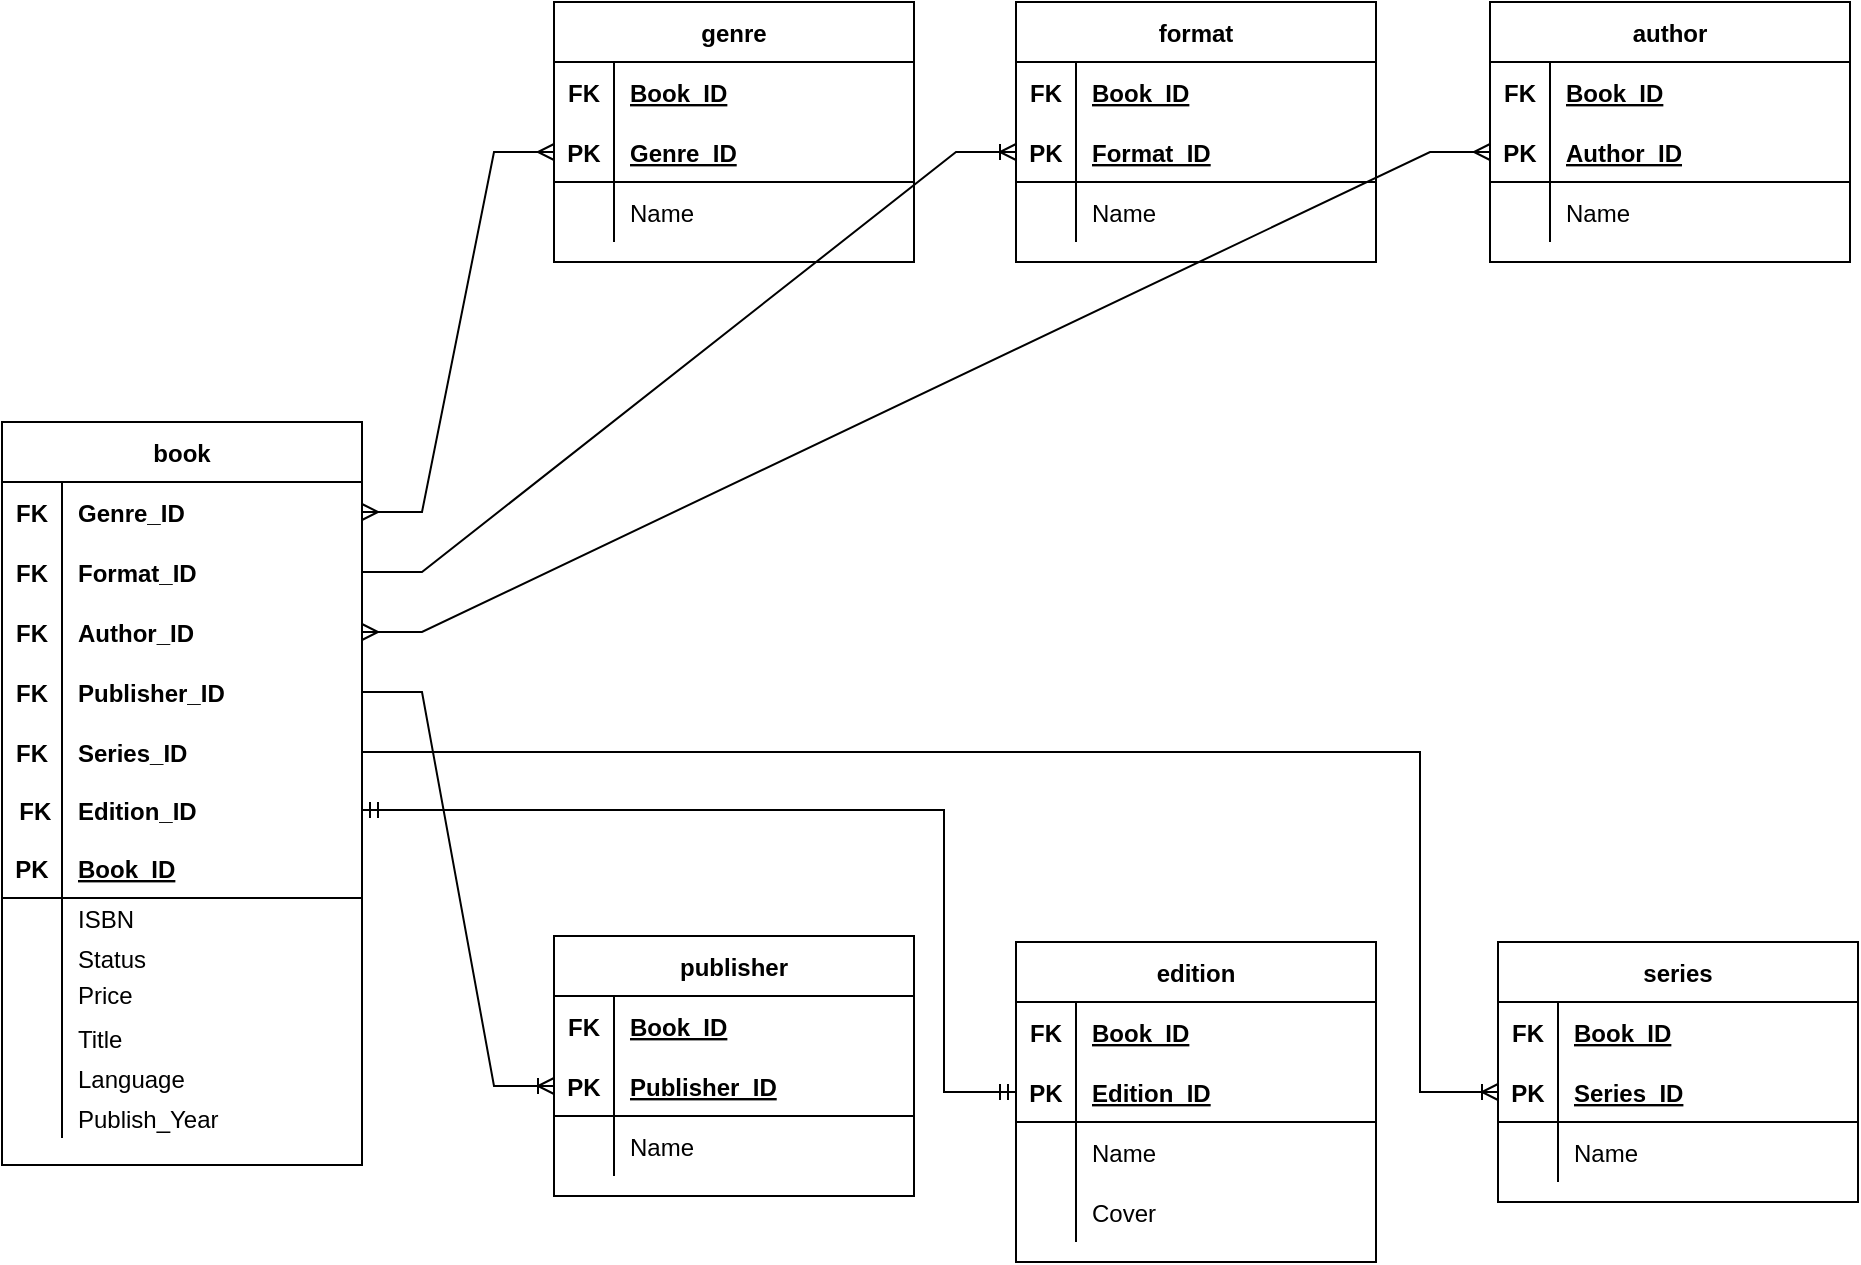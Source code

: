 <mxfile version="15.8.9" type="github">
  <diagram name="Page-1" id="ad52d381-51e7-2e0d-a935-2d0ddd2fd229">
    <mxGraphModel dx="1730" dy="927" grid="0" gridSize="10" guides="1" tooltips="1" connect="1" arrows="1" fold="1" page="1" pageScale="1" pageWidth="1100" pageHeight="850" background="none" math="0" shadow="0">
      <root>
        <mxCell id="0" />
        <mxCell id="1" parent="0" />
        <mxCell id="E-2vKQAkbis2uQc8l_NM-1" value="book" style="shape=table;startSize=30;container=1;collapsible=1;childLayout=tableLayout;fixedRows=1;rowLines=0;fontStyle=1;align=center;resizeLast=1;" parent="1" vertex="1">
          <mxGeometry x="83" y="328" width="180" height="371.444" as="geometry" />
        </mxCell>
        <mxCell id="GUo5Avm-NCkQz2e8P1mR-23" value="" style="shape=partialRectangle;collapsible=0;dropTarget=0;pointerEvents=0;fillColor=none;top=0;left=0;bottom=0;right=0;points=[[0,0.5],[1,0.5]];portConstraint=eastwest;" vertex="1" parent="E-2vKQAkbis2uQc8l_NM-1">
          <mxGeometry y="30" width="180" height="30" as="geometry" />
        </mxCell>
        <mxCell id="GUo5Avm-NCkQz2e8P1mR-24" value="FK" style="shape=partialRectangle;connectable=0;fillColor=none;top=0;left=0;bottom=0;right=0;editable=1;overflow=hidden;fontStyle=1" vertex="1" parent="GUo5Avm-NCkQz2e8P1mR-23">
          <mxGeometry width="30" height="30" as="geometry">
            <mxRectangle width="30" height="30" as="alternateBounds" />
          </mxGeometry>
        </mxCell>
        <mxCell id="GUo5Avm-NCkQz2e8P1mR-25" value="Genre_ID" style="shape=partialRectangle;connectable=0;fillColor=none;top=0;left=0;bottom=0;right=0;align=left;spacingLeft=6;overflow=hidden;fontStyle=1" vertex="1" parent="GUo5Avm-NCkQz2e8P1mR-23">
          <mxGeometry x="30" width="150" height="30" as="geometry">
            <mxRectangle width="150" height="30" as="alternateBounds" />
          </mxGeometry>
        </mxCell>
        <mxCell id="GUo5Avm-NCkQz2e8P1mR-26" value="" style="shape=partialRectangle;collapsible=0;dropTarget=0;pointerEvents=0;fillColor=none;top=0;left=0;bottom=0;right=0;points=[[0,0.5],[1,0.5]];portConstraint=eastwest;" vertex="1" parent="E-2vKQAkbis2uQc8l_NM-1">
          <mxGeometry y="60" width="180" height="30" as="geometry" />
        </mxCell>
        <mxCell id="GUo5Avm-NCkQz2e8P1mR-27" value="FK" style="shape=partialRectangle;connectable=0;fillColor=none;top=0;left=0;bottom=0;right=0;editable=1;overflow=hidden;fontStyle=1" vertex="1" parent="GUo5Avm-NCkQz2e8P1mR-26">
          <mxGeometry width="30" height="30" as="geometry">
            <mxRectangle width="30" height="30" as="alternateBounds" />
          </mxGeometry>
        </mxCell>
        <mxCell id="GUo5Avm-NCkQz2e8P1mR-28" value="Format_ID" style="shape=partialRectangle;connectable=0;fillColor=none;top=0;left=0;bottom=0;right=0;align=left;spacingLeft=6;overflow=hidden;fontStyle=1" vertex="1" parent="GUo5Avm-NCkQz2e8P1mR-26">
          <mxGeometry x="30" width="150" height="30" as="geometry">
            <mxRectangle width="150" height="30" as="alternateBounds" />
          </mxGeometry>
        </mxCell>
        <mxCell id="GUo5Avm-NCkQz2e8P1mR-29" value="" style="shape=partialRectangle;collapsible=0;dropTarget=0;pointerEvents=0;fillColor=none;top=0;left=0;bottom=0;right=0;points=[[0,0.5],[1,0.5]];portConstraint=eastwest;" vertex="1" parent="E-2vKQAkbis2uQc8l_NM-1">
          <mxGeometry y="90" width="180" height="30" as="geometry" />
        </mxCell>
        <mxCell id="GUo5Avm-NCkQz2e8P1mR-30" value="FK" style="shape=partialRectangle;connectable=0;fillColor=none;top=0;left=0;bottom=0;right=0;editable=1;overflow=hidden;fontStyle=1" vertex="1" parent="GUo5Avm-NCkQz2e8P1mR-29">
          <mxGeometry width="30" height="30" as="geometry">
            <mxRectangle width="30" height="30" as="alternateBounds" />
          </mxGeometry>
        </mxCell>
        <mxCell id="GUo5Avm-NCkQz2e8P1mR-31" value="Author_ID" style="shape=partialRectangle;connectable=0;fillColor=none;top=0;left=0;bottom=0;right=0;align=left;spacingLeft=6;overflow=hidden;fontStyle=1" vertex="1" parent="GUo5Avm-NCkQz2e8P1mR-29">
          <mxGeometry x="30" width="150" height="30" as="geometry">
            <mxRectangle width="150" height="30" as="alternateBounds" />
          </mxGeometry>
        </mxCell>
        <mxCell id="GUo5Avm-NCkQz2e8P1mR-32" value="" style="shape=partialRectangle;collapsible=0;dropTarget=0;pointerEvents=0;fillColor=none;top=0;left=0;bottom=0;right=0;points=[[0,0.5],[1,0.5]];portConstraint=eastwest;fontStyle=1" vertex="1" parent="E-2vKQAkbis2uQc8l_NM-1">
          <mxGeometry y="120" width="180" height="30" as="geometry" />
        </mxCell>
        <mxCell id="GUo5Avm-NCkQz2e8P1mR-33" value="FK" style="shape=partialRectangle;connectable=0;fillColor=none;top=0;left=0;bottom=0;right=0;editable=1;overflow=hidden;fontStyle=1" vertex="1" parent="GUo5Avm-NCkQz2e8P1mR-32">
          <mxGeometry width="30" height="30" as="geometry">
            <mxRectangle width="30" height="30" as="alternateBounds" />
          </mxGeometry>
        </mxCell>
        <mxCell id="GUo5Avm-NCkQz2e8P1mR-34" value="Publisher_ID" style="shape=partialRectangle;connectable=0;fillColor=none;top=0;left=0;bottom=0;right=0;align=left;spacingLeft=6;overflow=hidden;fontStyle=1" vertex="1" parent="GUo5Avm-NCkQz2e8P1mR-32">
          <mxGeometry x="30" width="150" height="30" as="geometry">
            <mxRectangle width="150" height="30" as="alternateBounds" />
          </mxGeometry>
        </mxCell>
        <mxCell id="GUo5Avm-NCkQz2e8P1mR-57" value="" style="shape=partialRectangle;collapsible=0;dropTarget=0;pointerEvents=0;fillColor=none;top=0;left=0;bottom=0;right=0;points=[[0,0.5],[1,0.5]];portConstraint=eastwest;" vertex="1" parent="E-2vKQAkbis2uQc8l_NM-1">
          <mxGeometry y="150" width="180" height="30" as="geometry" />
        </mxCell>
        <mxCell id="GUo5Avm-NCkQz2e8P1mR-58" value="FK" style="shape=partialRectangle;connectable=0;fillColor=none;top=0;left=0;bottom=0;right=0;editable=1;overflow=hidden;fontStyle=1" vertex="1" parent="GUo5Avm-NCkQz2e8P1mR-57">
          <mxGeometry width="30" height="30" as="geometry">
            <mxRectangle width="30" height="30" as="alternateBounds" />
          </mxGeometry>
        </mxCell>
        <mxCell id="GUo5Avm-NCkQz2e8P1mR-59" value="Series_ID" style="shape=partialRectangle;connectable=0;fillColor=none;top=0;left=0;bottom=0;right=0;align=left;spacingLeft=6;overflow=hidden;fontStyle=1" vertex="1" parent="GUo5Avm-NCkQz2e8P1mR-57">
          <mxGeometry x="30" width="150" height="30" as="geometry">
            <mxRectangle width="150" height="30" as="alternateBounds" />
          </mxGeometry>
        </mxCell>
        <mxCell id="GUo5Avm-NCkQz2e8P1mR-35" value="" style="shape=partialRectangle;collapsible=0;dropTarget=0;pointerEvents=0;fillColor=none;top=0;left=0;bottom=0;right=0;points=[[0,0.5],[1,0.5]];portConstraint=eastwest;" vertex="1" parent="E-2vKQAkbis2uQc8l_NM-1">
          <mxGeometry y="180" width="180" height="28" as="geometry" />
        </mxCell>
        <mxCell id="GUo5Avm-NCkQz2e8P1mR-36" value=" FK" style="shape=partialRectangle;connectable=0;fillColor=none;top=0;left=0;bottom=0;right=0;editable=1;overflow=hidden;fontStyle=1" vertex="1" parent="GUo5Avm-NCkQz2e8P1mR-35">
          <mxGeometry width="30" height="28" as="geometry">
            <mxRectangle width="30" height="28" as="alternateBounds" />
          </mxGeometry>
        </mxCell>
        <mxCell id="GUo5Avm-NCkQz2e8P1mR-37" value="Edition_ID" style="shape=partialRectangle;connectable=0;fillColor=none;top=0;left=0;bottom=0;right=0;align=left;spacingLeft=6;overflow=hidden;fontStyle=1" vertex="1" parent="GUo5Avm-NCkQz2e8P1mR-35">
          <mxGeometry x="30" width="150" height="28" as="geometry">
            <mxRectangle width="150" height="28" as="alternateBounds" />
          </mxGeometry>
        </mxCell>
        <mxCell id="E-2vKQAkbis2uQc8l_NM-2" value="" style="shape=partialRectangle;collapsible=0;dropTarget=0;pointerEvents=0;fillColor=none;top=0;left=0;bottom=1;right=0;points=[[0,0.5],[1,0.5]];portConstraint=eastwest;" parent="E-2vKQAkbis2uQc8l_NM-1" vertex="1">
          <mxGeometry y="208" width="180" height="30" as="geometry" />
        </mxCell>
        <mxCell id="E-2vKQAkbis2uQc8l_NM-3" value="PK" style="shape=partialRectangle;connectable=0;fillColor=none;top=0;left=0;bottom=0;right=0;fontStyle=1;overflow=hidden;" parent="E-2vKQAkbis2uQc8l_NM-2" vertex="1">
          <mxGeometry width="30" height="30" as="geometry">
            <mxRectangle width="30" height="30" as="alternateBounds" />
          </mxGeometry>
        </mxCell>
        <mxCell id="E-2vKQAkbis2uQc8l_NM-4" value="Book_ID" style="shape=partialRectangle;connectable=0;fillColor=none;top=0;left=0;bottom=0;right=0;align=left;spacingLeft=6;fontStyle=5;overflow=hidden;" parent="E-2vKQAkbis2uQc8l_NM-2" vertex="1">
          <mxGeometry x="30" width="150" height="30" as="geometry">
            <mxRectangle width="150" height="30" as="alternateBounds" />
          </mxGeometry>
        </mxCell>
        <mxCell id="E-2vKQAkbis2uQc8l_NM-5" value="" style="shape=partialRectangle;collapsible=0;dropTarget=0;pointerEvents=0;fillColor=none;top=0;left=0;bottom=0;right=0;points=[[0,0.5],[1,0.5]];portConstraint=eastwest;" parent="E-2vKQAkbis2uQc8l_NM-1" vertex="1">
          <mxGeometry y="238" width="180" height="20" as="geometry" />
        </mxCell>
        <mxCell id="E-2vKQAkbis2uQc8l_NM-6" value="" style="shape=partialRectangle;connectable=0;fillColor=none;top=0;left=0;bottom=0;right=0;editable=1;overflow=hidden;" parent="E-2vKQAkbis2uQc8l_NM-5" vertex="1">
          <mxGeometry width="30" height="20" as="geometry">
            <mxRectangle width="30" height="20" as="alternateBounds" />
          </mxGeometry>
        </mxCell>
        <mxCell id="E-2vKQAkbis2uQc8l_NM-7" value="ISBN" style="shape=partialRectangle;connectable=0;fillColor=none;top=0;left=0;bottom=0;right=0;align=left;spacingLeft=6;overflow=hidden;" parent="E-2vKQAkbis2uQc8l_NM-5" vertex="1">
          <mxGeometry x="30" width="150" height="20" as="geometry">
            <mxRectangle width="150" height="20" as="alternateBounds" />
          </mxGeometry>
        </mxCell>
        <mxCell id="E-2vKQAkbis2uQc8l_NM-8" value="" style="shape=partialRectangle;collapsible=0;dropTarget=0;pointerEvents=0;fillColor=none;top=0;left=0;bottom=0;right=0;points=[[0,0.5],[1,0.5]];portConstraint=eastwest;" parent="E-2vKQAkbis2uQc8l_NM-1" vertex="1">
          <mxGeometry y="258" width="180" height="20" as="geometry" />
        </mxCell>
        <mxCell id="E-2vKQAkbis2uQc8l_NM-9" value="" style="shape=partialRectangle;connectable=0;fillColor=none;top=0;left=0;bottom=0;right=0;editable=1;overflow=hidden;" parent="E-2vKQAkbis2uQc8l_NM-8" vertex="1">
          <mxGeometry width="30" height="20" as="geometry">
            <mxRectangle width="30" height="20" as="alternateBounds" />
          </mxGeometry>
        </mxCell>
        <mxCell id="E-2vKQAkbis2uQc8l_NM-10" value="Status" style="shape=partialRectangle;connectable=0;fillColor=none;top=0;left=0;bottom=0;right=0;align=left;spacingLeft=6;overflow=hidden;" parent="E-2vKQAkbis2uQc8l_NM-8" vertex="1">
          <mxGeometry x="30" width="150" height="20" as="geometry">
            <mxRectangle width="150" height="20" as="alternateBounds" />
          </mxGeometry>
        </mxCell>
        <mxCell id="E-2vKQAkbis2uQc8l_NM-11" value="" style="shape=partialRectangle;collapsible=0;dropTarget=0;pointerEvents=0;fillColor=none;top=0;left=0;bottom=0;right=0;points=[[0,0.5],[1,0.5]];portConstraint=eastwest;" parent="E-2vKQAkbis2uQc8l_NM-1" vertex="1">
          <mxGeometry y="278" width="180" height="20" as="geometry" />
        </mxCell>
        <mxCell id="E-2vKQAkbis2uQc8l_NM-12" value="" style="shape=partialRectangle;connectable=0;fillColor=none;top=0;left=0;bottom=0;right=0;editable=1;overflow=hidden;" parent="E-2vKQAkbis2uQc8l_NM-11" vertex="1">
          <mxGeometry width="30" height="20" as="geometry">
            <mxRectangle width="30" height="20" as="alternateBounds" />
          </mxGeometry>
        </mxCell>
        <mxCell id="E-2vKQAkbis2uQc8l_NM-13" value="Price&#xa;" style="shape=partialRectangle;connectable=0;fillColor=none;top=0;left=0;bottom=0;right=0;align=left;spacingLeft=6;overflow=hidden;" parent="E-2vKQAkbis2uQc8l_NM-11" vertex="1">
          <mxGeometry x="30" width="150" height="20" as="geometry">
            <mxRectangle width="150" height="20" as="alternateBounds" />
          </mxGeometry>
        </mxCell>
        <mxCell id="GUo5Avm-NCkQz2e8P1mR-8" value="" style="shape=partialRectangle;collapsible=0;dropTarget=0;pointerEvents=0;fillColor=none;top=0;left=0;bottom=0;right=0;points=[[0,0.5],[1,0.5]];portConstraint=eastwest;" vertex="1" parent="E-2vKQAkbis2uQc8l_NM-1">
          <mxGeometry y="298" width="180" height="20" as="geometry" />
        </mxCell>
        <mxCell id="GUo5Avm-NCkQz2e8P1mR-9" value="" style="shape=partialRectangle;connectable=0;fillColor=none;top=0;left=0;bottom=0;right=0;editable=1;overflow=hidden;" vertex="1" parent="GUo5Avm-NCkQz2e8P1mR-8">
          <mxGeometry width="30" height="20" as="geometry">
            <mxRectangle width="30" height="20" as="alternateBounds" />
          </mxGeometry>
        </mxCell>
        <mxCell id="GUo5Avm-NCkQz2e8P1mR-10" value="Title" style="shape=partialRectangle;connectable=0;fillColor=none;top=0;left=0;bottom=0;right=0;align=left;spacingLeft=6;overflow=hidden;" vertex="1" parent="GUo5Avm-NCkQz2e8P1mR-8">
          <mxGeometry x="30" width="150" height="20" as="geometry">
            <mxRectangle width="150" height="20" as="alternateBounds" />
          </mxGeometry>
        </mxCell>
        <mxCell id="GUo5Avm-NCkQz2e8P1mR-11" value="" style="shape=partialRectangle;collapsible=0;dropTarget=0;pointerEvents=0;fillColor=none;top=0;left=0;bottom=0;right=0;points=[[0,0.5],[1,0.5]];portConstraint=eastwest;" vertex="1" parent="E-2vKQAkbis2uQc8l_NM-1">
          <mxGeometry y="318" width="180" height="20" as="geometry" />
        </mxCell>
        <mxCell id="GUo5Avm-NCkQz2e8P1mR-12" value="" style="shape=partialRectangle;connectable=0;fillColor=none;top=0;left=0;bottom=0;right=0;editable=1;overflow=hidden;" vertex="1" parent="GUo5Avm-NCkQz2e8P1mR-11">
          <mxGeometry width="30" height="20" as="geometry">
            <mxRectangle width="30" height="20" as="alternateBounds" />
          </mxGeometry>
        </mxCell>
        <mxCell id="GUo5Avm-NCkQz2e8P1mR-13" value="Language" style="shape=partialRectangle;connectable=0;fillColor=none;top=0;left=0;bottom=0;right=0;align=left;spacingLeft=6;overflow=hidden;" vertex="1" parent="GUo5Avm-NCkQz2e8P1mR-11">
          <mxGeometry x="30" width="150" height="20" as="geometry">
            <mxRectangle width="150" height="20" as="alternateBounds" />
          </mxGeometry>
        </mxCell>
        <mxCell id="GUo5Avm-NCkQz2e8P1mR-14" value="" style="shape=partialRectangle;collapsible=0;dropTarget=0;pointerEvents=0;fillColor=none;top=0;left=0;bottom=0;right=0;points=[[0,0.5],[1,0.5]];portConstraint=eastwest;" vertex="1" parent="E-2vKQAkbis2uQc8l_NM-1">
          <mxGeometry y="338" width="180" height="20" as="geometry" />
        </mxCell>
        <mxCell id="GUo5Avm-NCkQz2e8P1mR-15" value="" style="shape=partialRectangle;connectable=0;fillColor=none;top=0;left=0;bottom=0;right=0;editable=1;overflow=hidden;" vertex="1" parent="GUo5Avm-NCkQz2e8P1mR-14">
          <mxGeometry width="30" height="20" as="geometry">
            <mxRectangle width="30" height="20" as="alternateBounds" />
          </mxGeometry>
        </mxCell>
        <mxCell id="GUo5Avm-NCkQz2e8P1mR-16" value="Publish_Year" style="shape=partialRectangle;connectable=0;fillColor=none;top=0;left=0;bottom=0;right=0;align=left;spacingLeft=6;overflow=hidden;" vertex="1" parent="GUo5Avm-NCkQz2e8P1mR-14">
          <mxGeometry x="30" width="150" height="20" as="geometry">
            <mxRectangle width="150" height="20" as="alternateBounds" />
          </mxGeometry>
        </mxCell>
        <mxCell id="E-2vKQAkbis2uQc8l_NM-14" value="author" style="shape=table;startSize=30;container=1;collapsible=1;childLayout=tableLayout;fixedRows=1;rowLines=0;fontStyle=1;align=center;resizeLast=1;" parent="1" vertex="1">
          <mxGeometry x="827" y="118" width="180" height="130" as="geometry" />
        </mxCell>
        <mxCell id="GUo5Avm-NCkQz2e8P1mR-54" value="" style="shape=partialRectangle;collapsible=0;dropTarget=0;pointerEvents=0;fillColor=none;top=0;left=0;bottom=0;right=0;points=[[0,0.5],[1,0.5]];portConstraint=eastwest;" vertex="1" parent="E-2vKQAkbis2uQc8l_NM-14">
          <mxGeometry y="30" width="180" height="30" as="geometry" />
        </mxCell>
        <mxCell id="GUo5Avm-NCkQz2e8P1mR-55" value="FK" style="shape=partialRectangle;connectable=0;fillColor=none;top=0;left=0;bottom=0;right=0;editable=1;overflow=hidden;fontStyle=1" vertex="1" parent="GUo5Avm-NCkQz2e8P1mR-54">
          <mxGeometry width="30" height="30" as="geometry">
            <mxRectangle width="30" height="30" as="alternateBounds" />
          </mxGeometry>
        </mxCell>
        <mxCell id="GUo5Avm-NCkQz2e8P1mR-56" value="Book_ID" style="shape=partialRectangle;connectable=0;fillColor=none;top=0;left=0;bottom=0;right=0;align=left;spacingLeft=6;overflow=hidden;fontStyle=5" vertex="1" parent="GUo5Avm-NCkQz2e8P1mR-54">
          <mxGeometry x="30" width="150" height="30" as="geometry">
            <mxRectangle width="150" height="30" as="alternateBounds" />
          </mxGeometry>
        </mxCell>
        <mxCell id="E-2vKQAkbis2uQc8l_NM-15" value="" style="shape=partialRectangle;collapsible=0;dropTarget=0;pointerEvents=0;fillColor=none;top=0;left=0;bottom=1;right=0;points=[[0,0.5],[1,0.5]];portConstraint=eastwest;" parent="E-2vKQAkbis2uQc8l_NM-14" vertex="1">
          <mxGeometry y="60" width="180" height="30" as="geometry" />
        </mxCell>
        <mxCell id="E-2vKQAkbis2uQc8l_NM-16" value="PK" style="shape=partialRectangle;connectable=0;fillColor=none;top=0;left=0;bottom=0;right=0;fontStyle=1;overflow=hidden;" parent="E-2vKQAkbis2uQc8l_NM-15" vertex="1">
          <mxGeometry width="30" height="30" as="geometry">
            <mxRectangle width="30" height="30" as="alternateBounds" />
          </mxGeometry>
        </mxCell>
        <mxCell id="E-2vKQAkbis2uQc8l_NM-17" value="Author_ID" style="shape=partialRectangle;connectable=0;fillColor=none;top=0;left=0;bottom=0;right=0;align=left;spacingLeft=6;fontStyle=5;overflow=hidden;" parent="E-2vKQAkbis2uQc8l_NM-15" vertex="1">
          <mxGeometry x="30" width="150" height="30" as="geometry">
            <mxRectangle width="150" height="30" as="alternateBounds" />
          </mxGeometry>
        </mxCell>
        <mxCell id="E-2vKQAkbis2uQc8l_NM-18" value="" style="shape=partialRectangle;collapsible=0;dropTarget=0;pointerEvents=0;fillColor=none;top=0;left=0;bottom=0;right=0;points=[[0,0.5],[1,0.5]];portConstraint=eastwest;" parent="E-2vKQAkbis2uQc8l_NM-14" vertex="1">
          <mxGeometry y="90" width="180" height="30" as="geometry" />
        </mxCell>
        <mxCell id="E-2vKQAkbis2uQc8l_NM-19" value="" style="shape=partialRectangle;connectable=0;fillColor=none;top=0;left=0;bottom=0;right=0;editable=1;overflow=hidden;" parent="E-2vKQAkbis2uQc8l_NM-18" vertex="1">
          <mxGeometry width="30" height="30" as="geometry">
            <mxRectangle width="30" height="30" as="alternateBounds" />
          </mxGeometry>
        </mxCell>
        <mxCell id="E-2vKQAkbis2uQc8l_NM-20" value="Name" style="shape=partialRectangle;connectable=0;fillColor=none;top=0;left=0;bottom=0;right=0;align=left;spacingLeft=6;overflow=hidden;" parent="E-2vKQAkbis2uQc8l_NM-18" vertex="1">
          <mxGeometry x="30" width="150" height="30" as="geometry">
            <mxRectangle width="150" height="30" as="alternateBounds" />
          </mxGeometry>
        </mxCell>
        <mxCell id="E-2vKQAkbis2uQc8l_NM-31" value="edition" style="shape=table;startSize=30;container=1;collapsible=1;childLayout=tableLayout;fixedRows=1;rowLines=0;fontStyle=1;align=center;resizeLast=1;" parent="1" vertex="1">
          <mxGeometry x="590" y="588" width="180" height="160" as="geometry" />
        </mxCell>
        <mxCell id="GUo5Avm-NCkQz2e8P1mR-39" value="" style="shape=partialRectangle;collapsible=0;dropTarget=0;pointerEvents=0;fillColor=none;top=0;left=0;bottom=0;right=0;points=[[0,0.5],[1,0.5]];portConstraint=eastwest;" vertex="1" parent="E-2vKQAkbis2uQc8l_NM-31">
          <mxGeometry y="30" width="180" height="30" as="geometry" />
        </mxCell>
        <mxCell id="GUo5Avm-NCkQz2e8P1mR-40" value="FK" style="shape=partialRectangle;connectable=0;fillColor=none;top=0;left=0;bottom=0;right=0;editable=1;overflow=hidden;fontStyle=1" vertex="1" parent="GUo5Avm-NCkQz2e8P1mR-39">
          <mxGeometry width="30" height="30" as="geometry">
            <mxRectangle width="30" height="30" as="alternateBounds" />
          </mxGeometry>
        </mxCell>
        <mxCell id="GUo5Avm-NCkQz2e8P1mR-41" value="Book_ID" style="shape=partialRectangle;connectable=0;fillColor=none;top=0;left=0;bottom=0;right=0;align=left;spacingLeft=6;overflow=hidden;fontStyle=5" vertex="1" parent="GUo5Avm-NCkQz2e8P1mR-39">
          <mxGeometry x="30" width="150" height="30" as="geometry">
            <mxRectangle width="150" height="30" as="alternateBounds" />
          </mxGeometry>
        </mxCell>
        <mxCell id="E-2vKQAkbis2uQc8l_NM-32" value="" style="shape=partialRectangle;collapsible=0;dropTarget=0;pointerEvents=0;fillColor=none;top=0;left=0;bottom=1;right=0;points=[[0,0.5],[1,0.5]];portConstraint=eastwest;" parent="E-2vKQAkbis2uQc8l_NM-31" vertex="1">
          <mxGeometry y="60" width="180" height="30" as="geometry" />
        </mxCell>
        <mxCell id="E-2vKQAkbis2uQc8l_NM-33" value="PK" style="shape=partialRectangle;connectable=0;fillColor=none;top=0;left=0;bottom=0;right=0;fontStyle=1;overflow=hidden;" parent="E-2vKQAkbis2uQc8l_NM-32" vertex="1">
          <mxGeometry width="30" height="30" as="geometry">
            <mxRectangle width="30" height="30" as="alternateBounds" />
          </mxGeometry>
        </mxCell>
        <mxCell id="E-2vKQAkbis2uQc8l_NM-34" value="Edition_ID" style="shape=partialRectangle;connectable=0;fillColor=none;top=0;left=0;bottom=0;right=0;align=left;spacingLeft=6;fontStyle=5;overflow=hidden;" parent="E-2vKQAkbis2uQc8l_NM-32" vertex="1">
          <mxGeometry x="30" width="150" height="30" as="geometry">
            <mxRectangle width="150" height="30" as="alternateBounds" />
          </mxGeometry>
        </mxCell>
        <mxCell id="E-2vKQAkbis2uQc8l_NM-35" value="" style="shape=partialRectangle;collapsible=0;dropTarget=0;pointerEvents=0;fillColor=none;top=0;left=0;bottom=0;right=0;points=[[0,0.5],[1,0.5]];portConstraint=eastwest;" parent="E-2vKQAkbis2uQc8l_NM-31" vertex="1">
          <mxGeometry y="90" width="180" height="30" as="geometry" />
        </mxCell>
        <mxCell id="E-2vKQAkbis2uQc8l_NM-36" value="" style="shape=partialRectangle;connectable=0;fillColor=none;top=0;left=0;bottom=0;right=0;editable=1;overflow=hidden;" parent="E-2vKQAkbis2uQc8l_NM-35" vertex="1">
          <mxGeometry width="30" height="30" as="geometry">
            <mxRectangle width="30" height="30" as="alternateBounds" />
          </mxGeometry>
        </mxCell>
        <mxCell id="E-2vKQAkbis2uQc8l_NM-37" value="Name" style="shape=partialRectangle;connectable=0;fillColor=none;top=0;left=0;bottom=0;right=0;align=left;spacingLeft=6;overflow=hidden;" parent="E-2vKQAkbis2uQc8l_NM-35" vertex="1">
          <mxGeometry x="30" width="150" height="30" as="geometry">
            <mxRectangle width="150" height="30" as="alternateBounds" />
          </mxGeometry>
        </mxCell>
        <mxCell id="E-2vKQAkbis2uQc8l_NM-38" value="" style="shape=partialRectangle;collapsible=0;dropTarget=0;pointerEvents=0;fillColor=none;top=0;left=0;bottom=0;right=0;points=[[0,0.5],[1,0.5]];portConstraint=eastwest;" parent="E-2vKQAkbis2uQc8l_NM-31" vertex="1">
          <mxGeometry y="120" width="180" height="30" as="geometry" />
        </mxCell>
        <mxCell id="E-2vKQAkbis2uQc8l_NM-39" value="" style="shape=partialRectangle;connectable=0;fillColor=none;top=0;left=0;bottom=0;right=0;editable=1;overflow=hidden;" parent="E-2vKQAkbis2uQc8l_NM-38" vertex="1">
          <mxGeometry width="30" height="30" as="geometry">
            <mxRectangle width="30" height="30" as="alternateBounds" />
          </mxGeometry>
        </mxCell>
        <mxCell id="E-2vKQAkbis2uQc8l_NM-40" value="Cover" style="shape=partialRectangle;connectable=0;fillColor=none;top=0;left=0;bottom=0;right=0;align=left;spacingLeft=6;overflow=hidden;" parent="E-2vKQAkbis2uQc8l_NM-38" vertex="1">
          <mxGeometry x="30" width="150" height="30" as="geometry">
            <mxRectangle width="150" height="30" as="alternateBounds" />
          </mxGeometry>
        </mxCell>
        <mxCell id="E-2vKQAkbis2uQc8l_NM-45" value="series" style="shape=table;startSize=30;container=1;collapsible=1;childLayout=tableLayout;fixedRows=1;rowLines=0;fontStyle=1;align=center;resizeLast=1;" parent="1" vertex="1">
          <mxGeometry x="831" y="588" width="180" height="130" as="geometry" />
        </mxCell>
        <mxCell id="GUo5Avm-NCkQz2e8P1mR-45" value="" style="shape=partialRectangle;collapsible=0;dropTarget=0;pointerEvents=0;fillColor=none;top=0;left=0;bottom=0;right=0;points=[[0,0.5],[1,0.5]];portConstraint=eastwest;" vertex="1" parent="E-2vKQAkbis2uQc8l_NM-45">
          <mxGeometry y="30" width="180" height="30" as="geometry" />
        </mxCell>
        <mxCell id="GUo5Avm-NCkQz2e8P1mR-46" value="FK" style="shape=partialRectangle;connectable=0;fillColor=none;top=0;left=0;bottom=0;right=0;editable=1;overflow=hidden;fontStyle=1" vertex="1" parent="GUo5Avm-NCkQz2e8P1mR-45">
          <mxGeometry width="30" height="30" as="geometry">
            <mxRectangle width="30" height="30" as="alternateBounds" />
          </mxGeometry>
        </mxCell>
        <mxCell id="GUo5Avm-NCkQz2e8P1mR-47" value="Book_ID" style="shape=partialRectangle;connectable=0;fillColor=none;top=0;left=0;bottom=0;right=0;align=left;spacingLeft=6;overflow=hidden;fontStyle=5" vertex="1" parent="GUo5Avm-NCkQz2e8P1mR-45">
          <mxGeometry x="30" width="150" height="30" as="geometry">
            <mxRectangle width="150" height="30" as="alternateBounds" />
          </mxGeometry>
        </mxCell>
        <mxCell id="E-2vKQAkbis2uQc8l_NM-46" value="" style="shape=partialRectangle;collapsible=0;dropTarget=0;pointerEvents=0;fillColor=none;top=0;left=0;bottom=1;right=0;points=[[0,0.5],[1,0.5]];portConstraint=eastwest;" parent="E-2vKQAkbis2uQc8l_NM-45" vertex="1">
          <mxGeometry y="60" width="180" height="30" as="geometry" />
        </mxCell>
        <mxCell id="E-2vKQAkbis2uQc8l_NM-47" value="PK" style="shape=partialRectangle;connectable=0;fillColor=none;top=0;left=0;bottom=0;right=0;fontStyle=1;overflow=hidden;" parent="E-2vKQAkbis2uQc8l_NM-46" vertex="1">
          <mxGeometry width="30" height="30" as="geometry">
            <mxRectangle width="30" height="30" as="alternateBounds" />
          </mxGeometry>
        </mxCell>
        <mxCell id="E-2vKQAkbis2uQc8l_NM-48" value="Series_ID" style="shape=partialRectangle;connectable=0;fillColor=none;top=0;left=0;bottom=0;right=0;align=left;spacingLeft=6;fontStyle=5;overflow=hidden;" parent="E-2vKQAkbis2uQc8l_NM-46" vertex="1">
          <mxGeometry x="30" width="150" height="30" as="geometry">
            <mxRectangle width="150" height="30" as="alternateBounds" />
          </mxGeometry>
        </mxCell>
        <mxCell id="E-2vKQAkbis2uQc8l_NM-49" value="" style="shape=partialRectangle;collapsible=0;dropTarget=0;pointerEvents=0;fillColor=none;top=0;left=0;bottom=0;right=0;points=[[0,0.5],[1,0.5]];portConstraint=eastwest;" parent="E-2vKQAkbis2uQc8l_NM-45" vertex="1">
          <mxGeometry y="90" width="180" height="30" as="geometry" />
        </mxCell>
        <mxCell id="E-2vKQAkbis2uQc8l_NM-50" value="" style="shape=partialRectangle;connectable=0;fillColor=none;top=0;left=0;bottom=0;right=0;editable=1;overflow=hidden;" parent="E-2vKQAkbis2uQc8l_NM-49" vertex="1">
          <mxGeometry width="30" height="30" as="geometry">
            <mxRectangle width="30" height="30" as="alternateBounds" />
          </mxGeometry>
        </mxCell>
        <mxCell id="E-2vKQAkbis2uQc8l_NM-51" value="Name" style="shape=partialRectangle;connectable=0;fillColor=none;top=0;left=0;bottom=0;right=0;align=left;spacingLeft=6;overflow=hidden;" parent="E-2vKQAkbis2uQc8l_NM-49" vertex="1">
          <mxGeometry x="30" width="150" height="30" as="geometry">
            <mxRectangle width="150" height="30" as="alternateBounds" />
          </mxGeometry>
        </mxCell>
        <mxCell id="E-2vKQAkbis2uQc8l_NM-59" value="format" style="shape=table;startSize=30;container=1;collapsible=1;childLayout=tableLayout;fixedRows=1;rowLines=0;fontStyle=1;align=center;resizeLast=1;" parent="1" vertex="1">
          <mxGeometry x="590" y="118" width="180" height="130" as="geometry" />
        </mxCell>
        <mxCell id="GUo5Avm-NCkQz2e8P1mR-51" value="" style="shape=partialRectangle;collapsible=0;dropTarget=0;pointerEvents=0;fillColor=none;top=0;left=0;bottom=0;right=0;points=[[0,0.5],[1,0.5]];portConstraint=eastwest;" vertex="1" parent="E-2vKQAkbis2uQc8l_NM-59">
          <mxGeometry y="30" width="180" height="30" as="geometry" />
        </mxCell>
        <mxCell id="GUo5Avm-NCkQz2e8P1mR-52" value="FK" style="shape=partialRectangle;connectable=0;fillColor=none;top=0;left=0;bottom=0;right=0;editable=1;overflow=hidden;fontStyle=1" vertex="1" parent="GUo5Avm-NCkQz2e8P1mR-51">
          <mxGeometry width="30" height="30" as="geometry">
            <mxRectangle width="30" height="30" as="alternateBounds" />
          </mxGeometry>
        </mxCell>
        <mxCell id="GUo5Avm-NCkQz2e8P1mR-53" value="Book_ID" style="shape=partialRectangle;connectable=0;fillColor=none;top=0;left=0;bottom=0;right=0;align=left;spacingLeft=6;overflow=hidden;fontStyle=5" vertex="1" parent="GUo5Avm-NCkQz2e8P1mR-51">
          <mxGeometry x="30" width="150" height="30" as="geometry">
            <mxRectangle width="150" height="30" as="alternateBounds" />
          </mxGeometry>
        </mxCell>
        <mxCell id="E-2vKQAkbis2uQc8l_NM-60" value="" style="shape=partialRectangle;collapsible=0;dropTarget=0;pointerEvents=0;fillColor=none;top=0;left=0;bottom=1;right=0;points=[[0,0.5],[1,0.5]];portConstraint=eastwest;" parent="E-2vKQAkbis2uQc8l_NM-59" vertex="1">
          <mxGeometry y="60" width="180" height="30" as="geometry" />
        </mxCell>
        <mxCell id="E-2vKQAkbis2uQc8l_NM-61" value="PK" style="shape=partialRectangle;connectable=0;fillColor=none;top=0;left=0;bottom=0;right=0;fontStyle=1;overflow=hidden;" parent="E-2vKQAkbis2uQc8l_NM-60" vertex="1">
          <mxGeometry width="30" height="30" as="geometry">
            <mxRectangle width="30" height="30" as="alternateBounds" />
          </mxGeometry>
        </mxCell>
        <mxCell id="E-2vKQAkbis2uQc8l_NM-62" value="Format_ID" style="shape=partialRectangle;connectable=0;fillColor=none;top=0;left=0;bottom=0;right=0;align=left;spacingLeft=6;fontStyle=5;overflow=hidden;" parent="E-2vKQAkbis2uQc8l_NM-60" vertex="1">
          <mxGeometry x="30" width="150" height="30" as="geometry">
            <mxRectangle width="150" height="30" as="alternateBounds" />
          </mxGeometry>
        </mxCell>
        <mxCell id="E-2vKQAkbis2uQc8l_NM-63" value="" style="shape=partialRectangle;collapsible=0;dropTarget=0;pointerEvents=0;fillColor=none;top=0;left=0;bottom=0;right=0;points=[[0,0.5],[1,0.5]];portConstraint=eastwest;" parent="E-2vKQAkbis2uQc8l_NM-59" vertex="1">
          <mxGeometry y="90" width="180" height="30" as="geometry" />
        </mxCell>
        <mxCell id="E-2vKQAkbis2uQc8l_NM-64" value="" style="shape=partialRectangle;connectable=0;fillColor=none;top=0;left=0;bottom=0;right=0;editable=1;overflow=hidden;" parent="E-2vKQAkbis2uQc8l_NM-63" vertex="1">
          <mxGeometry width="30" height="30" as="geometry">
            <mxRectangle width="30" height="30" as="alternateBounds" />
          </mxGeometry>
        </mxCell>
        <mxCell id="E-2vKQAkbis2uQc8l_NM-65" value="Name" style="shape=partialRectangle;connectable=0;fillColor=none;top=0;left=0;bottom=0;right=0;align=left;spacingLeft=6;overflow=hidden;" parent="E-2vKQAkbis2uQc8l_NM-63" vertex="1">
          <mxGeometry x="30" width="150" height="30" as="geometry">
            <mxRectangle width="150" height="30" as="alternateBounds" />
          </mxGeometry>
        </mxCell>
        <mxCell id="E-2vKQAkbis2uQc8l_NM-76" value="genre" style="shape=table;startSize=30;container=1;collapsible=1;childLayout=tableLayout;fixedRows=1;rowLines=0;fontStyle=1;align=center;resizeLast=1;" parent="1" vertex="1">
          <mxGeometry x="359" y="118" width="180" height="130" as="geometry" />
        </mxCell>
        <mxCell id="GUo5Avm-NCkQz2e8P1mR-48" value="" style="shape=partialRectangle;collapsible=0;dropTarget=0;pointerEvents=0;fillColor=none;top=0;left=0;bottom=0;right=0;points=[[0,0.5],[1,0.5]];portConstraint=eastwest;" vertex="1" parent="E-2vKQAkbis2uQc8l_NM-76">
          <mxGeometry y="30" width="180" height="30" as="geometry" />
        </mxCell>
        <mxCell id="GUo5Avm-NCkQz2e8P1mR-49" value="FK" style="shape=partialRectangle;connectable=0;fillColor=none;top=0;left=0;bottom=0;right=0;editable=1;overflow=hidden;fontStyle=1" vertex="1" parent="GUo5Avm-NCkQz2e8P1mR-48">
          <mxGeometry width="30" height="30" as="geometry">
            <mxRectangle width="30" height="30" as="alternateBounds" />
          </mxGeometry>
        </mxCell>
        <mxCell id="GUo5Avm-NCkQz2e8P1mR-50" value="Book_ID" style="shape=partialRectangle;connectable=0;fillColor=none;top=0;left=0;bottom=0;right=0;align=left;spacingLeft=6;overflow=hidden;fontStyle=5" vertex="1" parent="GUo5Avm-NCkQz2e8P1mR-48">
          <mxGeometry x="30" width="150" height="30" as="geometry">
            <mxRectangle width="150" height="30" as="alternateBounds" />
          </mxGeometry>
        </mxCell>
        <mxCell id="E-2vKQAkbis2uQc8l_NM-77" value="" style="shape=partialRectangle;collapsible=0;dropTarget=0;pointerEvents=0;fillColor=none;top=0;left=0;bottom=1;right=0;points=[[0,0.5],[1,0.5]];portConstraint=eastwest;" parent="E-2vKQAkbis2uQc8l_NM-76" vertex="1">
          <mxGeometry y="60" width="180" height="30" as="geometry" />
        </mxCell>
        <mxCell id="E-2vKQAkbis2uQc8l_NM-78" value="PK" style="shape=partialRectangle;connectable=0;fillColor=none;top=0;left=0;bottom=0;right=0;fontStyle=1;overflow=hidden;" parent="E-2vKQAkbis2uQc8l_NM-77" vertex="1">
          <mxGeometry width="30" height="30" as="geometry">
            <mxRectangle width="30" height="30" as="alternateBounds" />
          </mxGeometry>
        </mxCell>
        <mxCell id="E-2vKQAkbis2uQc8l_NM-79" value="Genre_ID" style="shape=partialRectangle;connectable=0;fillColor=none;top=0;left=0;bottom=0;right=0;align=left;spacingLeft=6;fontStyle=5;overflow=hidden;" parent="E-2vKQAkbis2uQc8l_NM-77" vertex="1">
          <mxGeometry x="30" width="150" height="30" as="geometry">
            <mxRectangle width="150" height="30" as="alternateBounds" />
          </mxGeometry>
        </mxCell>
        <mxCell id="E-2vKQAkbis2uQc8l_NM-80" value="" style="shape=partialRectangle;collapsible=0;dropTarget=0;pointerEvents=0;fillColor=none;top=0;left=0;bottom=0;right=0;points=[[0,0.5],[1,0.5]];portConstraint=eastwest;" parent="E-2vKQAkbis2uQc8l_NM-76" vertex="1">
          <mxGeometry y="90" width="180" height="30" as="geometry" />
        </mxCell>
        <mxCell id="E-2vKQAkbis2uQc8l_NM-81" value="" style="shape=partialRectangle;connectable=0;fillColor=none;top=0;left=0;bottom=0;right=0;editable=1;overflow=hidden;" parent="E-2vKQAkbis2uQc8l_NM-80" vertex="1">
          <mxGeometry width="30" height="30" as="geometry">
            <mxRectangle width="30" height="30" as="alternateBounds" />
          </mxGeometry>
        </mxCell>
        <mxCell id="E-2vKQAkbis2uQc8l_NM-82" value="Name" style="shape=partialRectangle;connectable=0;fillColor=none;top=0;left=0;bottom=0;right=0;align=left;spacingLeft=6;overflow=hidden;" parent="E-2vKQAkbis2uQc8l_NM-80" vertex="1">
          <mxGeometry x="30" width="150" height="30" as="geometry">
            <mxRectangle width="150" height="30" as="alternateBounds" />
          </mxGeometry>
        </mxCell>
        <mxCell id="E-2vKQAkbis2uQc8l_NM-90" value="publisher" style="shape=table;startSize=30;container=1;collapsible=1;childLayout=tableLayout;fixedRows=1;rowLines=0;fontStyle=1;align=center;resizeLast=1;" parent="1" vertex="1">
          <mxGeometry x="359" y="585" width="180" height="130" as="geometry" />
        </mxCell>
        <mxCell id="GUo5Avm-NCkQz2e8P1mR-20" value="" style="shape=partialRectangle;collapsible=0;dropTarget=0;pointerEvents=0;fillColor=none;top=0;left=0;bottom=0;right=0;points=[[0,0.5],[1,0.5]];portConstraint=eastwest;fontStyle=0" vertex="1" parent="E-2vKQAkbis2uQc8l_NM-90">
          <mxGeometry y="30" width="180" height="30" as="geometry" />
        </mxCell>
        <mxCell id="GUo5Avm-NCkQz2e8P1mR-21" value="FK" style="shape=partialRectangle;connectable=0;fillColor=none;top=0;left=0;bottom=0;right=0;editable=1;overflow=hidden;fontStyle=1" vertex="1" parent="GUo5Avm-NCkQz2e8P1mR-20">
          <mxGeometry width="30" height="30" as="geometry">
            <mxRectangle width="30" height="30" as="alternateBounds" />
          </mxGeometry>
        </mxCell>
        <mxCell id="GUo5Avm-NCkQz2e8P1mR-22" value="Book_ID" style="shape=partialRectangle;connectable=0;fillColor=none;top=0;left=0;bottom=0;right=0;align=left;spacingLeft=6;overflow=hidden;fontStyle=5" vertex="1" parent="GUo5Avm-NCkQz2e8P1mR-20">
          <mxGeometry x="30" width="150" height="30" as="geometry">
            <mxRectangle width="150" height="30" as="alternateBounds" />
          </mxGeometry>
        </mxCell>
        <mxCell id="E-2vKQAkbis2uQc8l_NM-91" value="" style="shape=partialRectangle;collapsible=0;dropTarget=0;pointerEvents=0;fillColor=none;top=0;left=0;bottom=1;right=0;points=[[0,0.5],[1,0.5]];portConstraint=eastwest;" parent="E-2vKQAkbis2uQc8l_NM-90" vertex="1">
          <mxGeometry y="60" width="180" height="30" as="geometry" />
        </mxCell>
        <mxCell id="E-2vKQAkbis2uQc8l_NM-92" value="PK" style="shape=partialRectangle;connectable=0;fillColor=none;top=0;left=0;bottom=0;right=0;fontStyle=1;overflow=hidden;" parent="E-2vKQAkbis2uQc8l_NM-91" vertex="1">
          <mxGeometry width="30" height="30" as="geometry">
            <mxRectangle width="30" height="30" as="alternateBounds" />
          </mxGeometry>
        </mxCell>
        <mxCell id="E-2vKQAkbis2uQc8l_NM-93" value="Publisher_ID" style="shape=partialRectangle;connectable=0;fillColor=none;top=0;left=0;bottom=0;right=0;align=left;spacingLeft=6;fontStyle=5;overflow=hidden;" parent="E-2vKQAkbis2uQc8l_NM-91" vertex="1">
          <mxGeometry x="30" width="150" height="30" as="geometry">
            <mxRectangle width="150" height="30" as="alternateBounds" />
          </mxGeometry>
        </mxCell>
        <mxCell id="GUo5Avm-NCkQz2e8P1mR-17" value="" style="shape=partialRectangle;collapsible=0;dropTarget=0;pointerEvents=0;fillColor=none;top=0;left=0;bottom=0;right=0;points=[[0,0.5],[1,0.5]];portConstraint=eastwest;" vertex="1" parent="E-2vKQAkbis2uQc8l_NM-90">
          <mxGeometry y="90" width="180" height="30" as="geometry" />
        </mxCell>
        <mxCell id="GUo5Avm-NCkQz2e8P1mR-18" value="" style="shape=partialRectangle;connectable=0;fillColor=none;top=0;left=0;bottom=0;right=0;editable=1;overflow=hidden;" vertex="1" parent="GUo5Avm-NCkQz2e8P1mR-17">
          <mxGeometry width="30" height="30" as="geometry">
            <mxRectangle width="30" height="30" as="alternateBounds" />
          </mxGeometry>
        </mxCell>
        <mxCell id="GUo5Avm-NCkQz2e8P1mR-19" value="Name" style="shape=partialRectangle;connectable=0;fillColor=none;top=0;left=0;bottom=0;right=0;align=left;spacingLeft=6;overflow=hidden;" vertex="1" parent="GUo5Avm-NCkQz2e8P1mR-17">
          <mxGeometry x="30" width="150" height="30" as="geometry">
            <mxRectangle width="150" height="30" as="alternateBounds" />
          </mxGeometry>
        </mxCell>
        <mxCell id="E-2vKQAkbis2uQc8l_NM-105" value="" style="edgeStyle=entityRelationEdgeStyle;fontSize=12;html=1;endArrow=ERoneToMany;rounded=0;exitX=1;exitY=0.5;exitDx=0;exitDy=0;entryX=0;entryY=0.5;entryDx=0;entryDy=0;" parent="1" source="GUo5Avm-NCkQz2e8P1mR-32" target="E-2vKQAkbis2uQc8l_NM-91" edge="1">
          <mxGeometry width="100" height="100" relative="1" as="geometry">
            <mxPoint x="552" y="584" as="sourcePoint" />
            <mxPoint x="841" y="508" as="targetPoint" />
          </mxGeometry>
        </mxCell>
        <mxCell id="GUo5Avm-NCkQz2e8P1mR-60" value="" style="edgeStyle=orthogonalEdgeStyle;fontSize=12;html=1;endArrow=ERoneToMany;rounded=0;exitX=1;exitY=0.5;exitDx=0;exitDy=0;entryX=0;entryY=0.5;entryDx=0;entryDy=0;" edge="1" parent="1" source="GUo5Avm-NCkQz2e8P1mR-57" target="E-2vKQAkbis2uQc8l_NM-46">
          <mxGeometry width="100" height="100" relative="1" as="geometry">
            <mxPoint x="506" y="495" as="sourcePoint" />
            <mxPoint x="606" y="395" as="targetPoint" />
            <Array as="points">
              <mxPoint x="792" y="493" />
              <mxPoint x="792" y="663" />
            </Array>
          </mxGeometry>
        </mxCell>
        <mxCell id="GUo5Avm-NCkQz2e8P1mR-63" value="" style="edgeStyle=orthogonalEdgeStyle;fontSize=12;html=1;endArrow=ERmandOne;startArrow=ERmandOne;rounded=0;exitX=1;exitY=0.5;exitDx=0;exitDy=0;entryX=0;entryY=0.5;entryDx=0;entryDy=0;" edge="1" parent="1" source="GUo5Avm-NCkQz2e8P1mR-35" target="E-2vKQAkbis2uQc8l_NM-32">
          <mxGeometry width="100" height="100" relative="1" as="geometry">
            <mxPoint x="506" y="495" as="sourcePoint" />
            <mxPoint x="606" y="395" as="targetPoint" />
            <Array as="points">
              <mxPoint x="554" y="522" />
              <mxPoint x="554" y="663" />
            </Array>
          </mxGeometry>
        </mxCell>
        <mxCell id="GUo5Avm-NCkQz2e8P1mR-66" value="" style="edgeStyle=entityRelationEdgeStyle;fontSize=12;html=1;endArrow=ERoneToMany;rounded=0;exitX=1;exitY=0.5;exitDx=0;exitDy=0;entryX=0;entryY=0.5;entryDx=0;entryDy=0;" edge="1" parent="1" source="GUo5Avm-NCkQz2e8P1mR-26" target="E-2vKQAkbis2uQc8l_NM-60">
          <mxGeometry width="100" height="100" relative="1" as="geometry">
            <mxPoint x="518" y="404" as="sourcePoint" />
            <mxPoint x="618" y="304" as="targetPoint" />
          </mxGeometry>
        </mxCell>
        <mxCell id="GUo5Avm-NCkQz2e8P1mR-67" value="" style="edgeStyle=entityRelationEdgeStyle;fontSize=12;html=1;endArrow=ERmany;startArrow=ERmany;rounded=0;exitX=1;exitY=0.5;exitDx=0;exitDy=0;entryX=0;entryY=0.5;entryDx=0;entryDy=0;" edge="1" parent="1" source="GUo5Avm-NCkQz2e8P1mR-23" target="E-2vKQAkbis2uQc8l_NM-77">
          <mxGeometry width="100" height="100" relative="1" as="geometry">
            <mxPoint x="518" y="404" as="sourcePoint" />
            <mxPoint x="618" y="304" as="targetPoint" />
          </mxGeometry>
        </mxCell>
        <mxCell id="GUo5Avm-NCkQz2e8P1mR-68" value="" style="edgeStyle=entityRelationEdgeStyle;fontSize=12;html=1;endArrow=ERmany;startArrow=ERmany;rounded=0;exitX=1;exitY=0.5;exitDx=0;exitDy=0;entryX=0;entryY=0.5;entryDx=0;entryDy=0;" edge="1" parent="1" source="GUo5Avm-NCkQz2e8P1mR-29" target="E-2vKQAkbis2uQc8l_NM-15">
          <mxGeometry width="100" height="100" relative="1" as="geometry">
            <mxPoint x="518" y="404" as="sourcePoint" />
            <mxPoint x="618" y="304" as="targetPoint" />
          </mxGeometry>
        </mxCell>
      </root>
    </mxGraphModel>
  </diagram>
</mxfile>
